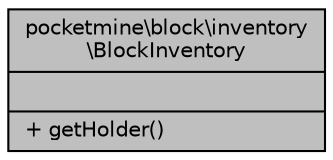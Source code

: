 digraph "pocketmine\block\inventory\BlockInventory"
{
 // INTERACTIVE_SVG=YES
 // LATEX_PDF_SIZE
  edge [fontname="Helvetica",fontsize="10",labelfontname="Helvetica",labelfontsize="10"];
  node [fontname="Helvetica",fontsize="10",shape=record];
  Node1 [label="{pocketmine\\block\\inventory\l\\BlockInventory\n||+ getHolder()\l}",height=0.2,width=0.4,color="black", fillcolor="grey75", style="filled", fontcolor="black",tooltip=" "];
}
